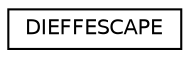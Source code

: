 digraph "Graphical Class Hierarchy"
{
 // LATEX_PDF_SIZE
  edge [fontname="Helvetica",fontsize="10",labelfontname="Helvetica",labelfontsize="10"];
  node [fontname="Helvetica",fontsize="10",shape=record];
  rankdir="LR";
  Node0 [label="DIEFFESCAPE",height=0.2,width=0.4,color="black", fillcolor="white", style="filled",URL="$structDIEFFESCAPE.html",tooltip=" "];
}
